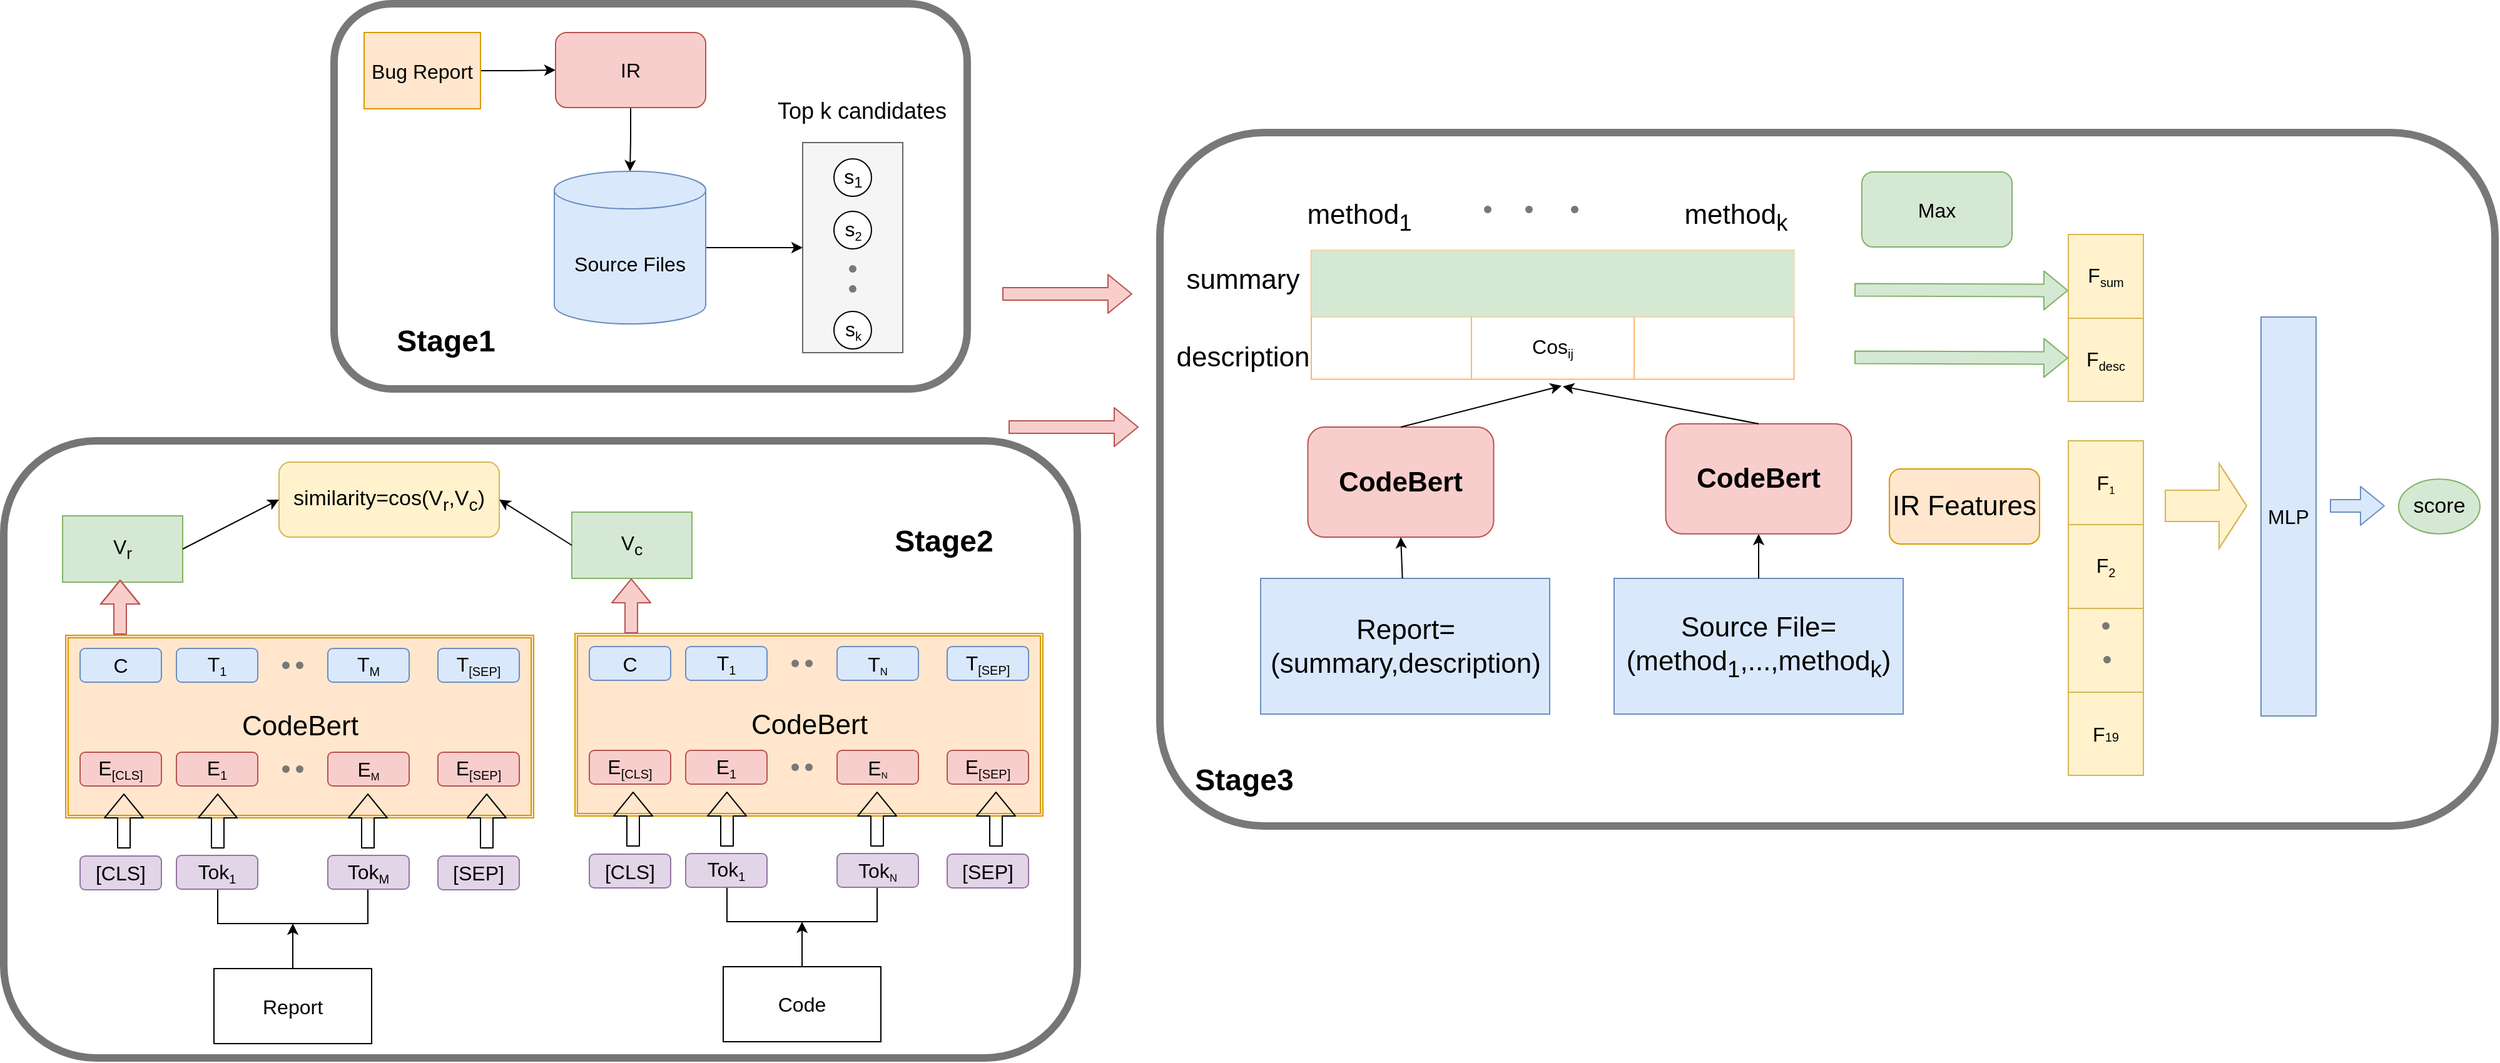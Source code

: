 <mxfile version="14.7.4" type="github">
  <diagram name="Page-1" id="90a13364-a465-7bf4-72fc-28e22215d7a0">
    <mxGraphModel dx="1673" dy="896" grid="1" gridSize="11" guides="1" tooltips="1" connect="1" arrows="1" fold="1" page="1" pageScale="1.5" pageWidth="1169" pageHeight="826" background="none" math="0" shadow="0">
      <root>
        <mxCell id="0" style=";html=1;" />
        <mxCell id="1" style=";html=1;" parent="0" />
        <mxCell id="-iZUTilEa2WBl7ZFIHIT-264" value="" style="rounded=1;whiteSpace=wrap;html=1;comic=0;pointerEvents=1;strokeWidth=6;strokeColor=#787878;" parent="1" vertex="1">
          <mxGeometry x="1221" y="503" width="1067" height="554.5" as="geometry" />
        </mxCell>
        <mxCell id="-iZUTilEa2WBl7ZFIHIT-81" value="" style="rounded=1;whiteSpace=wrap;html=1;strokeWidth=6;strokeColor=#787878;" parent="1" vertex="1">
          <mxGeometry x="561" y="400" width="506" height="308" as="geometry" />
        </mxCell>
        <mxCell id="-iZUTilEa2WBl7ZFIHIT-80" value="" style="rounded=1;whiteSpace=wrap;html=1;strokeWidth=6;strokeColor=#757575;" parent="1" vertex="1">
          <mxGeometry x="297" y="749.5" width="858" height="493.5" as="geometry" />
        </mxCell>
        <mxCell id="-iZUTilEa2WBl7ZFIHIT-8" value="" style="rounded=0;whiteSpace=wrap;html=1;fillColor=#f5f5f5;strokeColor=#666666;fontColor=#333333;" parent="1" vertex="1">
          <mxGeometry x="935.5" y="511" width="80" height="168" as="geometry" />
        </mxCell>
        <mxCell id="-iZUTilEa2WBl7ZFIHIT-5" value="" style="edgeStyle=orthogonalEdgeStyle;rounded=0;orthogonalLoop=1;jettySize=auto;html=1;" parent="1" source="-iZUTilEa2WBl7ZFIHIT-1" target="-iZUTilEa2WBl7ZFIHIT-4" edge="1">
          <mxGeometry relative="1" as="geometry" />
        </mxCell>
        <mxCell id="-iZUTilEa2WBl7ZFIHIT-1" value="&lt;font style=&quot;font-size: 16px&quot;&gt;Bug Report&lt;/font&gt;" style="rounded=0;whiteSpace=wrap;html=1;fillColor=#ffe6cc;strokeColor=#d79b00;" parent="1" vertex="1">
          <mxGeometry x="585" y="423" width="93" height="61" as="geometry" />
        </mxCell>
        <mxCell id="-iZUTilEa2WBl7ZFIHIT-22" style="edgeStyle=orthogonalEdgeStyle;rounded=0;orthogonalLoop=1;jettySize=auto;html=1;entryX=0;entryY=0.5;entryDx=0;entryDy=0;" parent="1" source="-iZUTilEa2WBl7ZFIHIT-3" target="-iZUTilEa2WBl7ZFIHIT-8" edge="1">
          <mxGeometry relative="1" as="geometry" />
        </mxCell>
        <mxCell id="-iZUTilEa2WBl7ZFIHIT-3" value="&lt;font style=&quot;font-size: 16px&quot;&gt;Source Files&lt;/font&gt;" style="shape=cylinder3;whiteSpace=wrap;html=1;boundedLbl=1;backgroundOutline=1;size=15;fillColor=#dae8fc;strokeColor=#6c8ebf;" parent="1" vertex="1">
          <mxGeometry x="737" y="534" width="121" height="122" as="geometry" />
        </mxCell>
        <mxCell id="-iZUTilEa2WBl7ZFIHIT-6" value="" style="edgeStyle=orthogonalEdgeStyle;rounded=0;orthogonalLoop=1;jettySize=auto;html=1;exitX=0.5;exitY=1;exitDx=0;exitDy=0;" parent="1" source="-iZUTilEa2WBl7ZFIHIT-4" target="-iZUTilEa2WBl7ZFIHIT-3" edge="1">
          <mxGeometry relative="1" as="geometry">
            <mxPoint x="798" y="510" as="sourcePoint" />
          </mxGeometry>
        </mxCell>
        <mxCell id="-iZUTilEa2WBl7ZFIHIT-4" value="&lt;font style=&quot;font-size: 16px&quot;&gt;IR&lt;/font&gt;" style="rounded=1;whiteSpace=wrap;html=1;fillColor=#f8cecc;strokeColor=#b85450;" parent="1" vertex="1">
          <mxGeometry x="738" y="423" width="120" height="60" as="geometry" />
        </mxCell>
        <mxCell id="-iZUTilEa2WBl7ZFIHIT-9" value="&lt;font style=&quot;font-size: 16px&quot;&gt;s&lt;/font&gt;&lt;sub&gt;&lt;font style=&quot;font-size: 12px&quot;&gt;1&lt;/font&gt;&lt;/sub&gt;" style="ellipse;whiteSpace=wrap;html=1;aspect=fixed;" parent="1" vertex="1">
          <mxGeometry x="960.5" y="524" width="30" height="30" as="geometry" />
        </mxCell>
        <mxCell id="-iZUTilEa2WBl7ZFIHIT-25" value="Stage1" style="text;strokeColor=none;fillColor=none;html=1;fontSize=24;fontStyle=1;verticalAlign=middle;align=center;" parent="1" vertex="1">
          <mxGeometry x="600" y="650" width="100" height="40" as="geometry" />
        </mxCell>
        <UserObject label="&lt;font style=&quot;font-size: 18px&quot;&gt;Top k candidates cases&lt;/font&gt;" placeholders="1" name="Variable" id="-iZUTilEa2WBl7ZFIHIT-27">
          <mxCell style="text;html=1;strokeColor=none;fillColor=none;align=center;verticalAlign=middle;whiteSpace=wrap;overflow=hidden;" parent="1" vertex="1">
            <mxGeometry x="913" y="473" width="140" height="30" as="geometry" />
          </mxCell>
        </UserObject>
        <mxCell id="-iZUTilEa2WBl7ZFIHIT-32" value="" style="edgeStyle=orthogonalEdgeStyle;rounded=0;orthogonalLoop=1;jettySize=auto;html=1;" parent="1" source="-iZUTilEa2WBl7ZFIHIT-28" target="-iZUTilEa2WBl7ZFIHIT-30" edge="1">
          <mxGeometry relative="1" as="geometry" />
        </mxCell>
        <mxCell id="-iZUTilEa2WBl7ZFIHIT-28" value="&lt;font style=&quot;font-size: 16px&quot;&gt;Report&lt;/font&gt;" style="rounded=0;whiteSpace=wrap;html=1;" parent="1" vertex="1">
          <mxGeometry x="465" y="1171.5" width="126" height="60" as="geometry" />
        </mxCell>
        <mxCell id="-iZUTilEa2WBl7ZFIHIT-30" value="" style="shape=partialRectangle;whiteSpace=wrap;html=1;bottom=1;right=1;left=1;top=0;fillColor=none;routingCenterX=-0.5;" parent="1" vertex="1">
          <mxGeometry x="468" y="1108.5" width="120" height="27" as="geometry" />
        </mxCell>
        <mxCell id="-iZUTilEa2WBl7ZFIHIT-35" value="&lt;font style=&quot;font-size: 16px&quot;&gt;Tok&lt;/font&gt;&lt;sub&gt;1&lt;/sub&gt;" style="rounded=1;whiteSpace=wrap;html=1;fillColor=#e1d5e7;strokeColor=#9673a6;" parent="1" vertex="1">
          <mxGeometry x="435" y="1081" width="65" height="27" as="geometry" />
        </mxCell>
        <mxCell id="-iZUTilEa2WBl7ZFIHIT-37" value="&lt;font style=&quot;font-size: 16px&quot;&gt;Tok&lt;/font&gt;&lt;sub&gt;M&lt;/sub&gt;" style="rounded=1;whiteSpace=wrap;html=1;fillColor=#e1d5e7;strokeColor=#9673a6;" parent="1" vertex="1">
          <mxGeometry x="556" y="1081" width="65" height="27" as="geometry" />
        </mxCell>
        <mxCell id="-iZUTilEa2WBl7ZFIHIT-41" value="&lt;font style=&quot;font-size: 16px&quot;&gt;[SEP]&lt;/font&gt;" style="rounded=1;whiteSpace=wrap;html=1;fillColor=#e1d5e7;strokeColor=#9673a6;" parent="1" vertex="1">
          <mxGeometry x="644" y="1081.5" width="65" height="27" as="geometry" />
        </mxCell>
        <mxCell id="-iZUTilEa2WBl7ZFIHIT-42" value="&lt;font style=&quot;font-size: 16px&quot;&gt;[CLS]&lt;/font&gt;" style="rounded=1;whiteSpace=wrap;html=1;fillColor=#e1d5e7;strokeColor=#9673a6;" parent="1" vertex="1">
          <mxGeometry x="358" y="1081.5" width="65" height="27" as="geometry" />
        </mxCell>
        <mxCell id="-iZUTilEa2WBl7ZFIHIT-43" value="&lt;font style=&quot;font-size: 22px&quot;&gt;CodeBert&lt;/font&gt;" style="shape=ext;double=1;rounded=0;whiteSpace=wrap;html=1;fillColor=#ffe6cc;strokeColor=#d79b00;" parent="1" vertex="1">
          <mxGeometry x="346.5" y="905" width="374" height="146" as="geometry" />
        </mxCell>
        <mxCell id="-iZUTilEa2WBl7ZFIHIT-44" value="&lt;font style=&quot;font-size: 16px&quot;&gt;E&lt;/font&gt;&lt;sub&gt;[CLS]&lt;/sub&gt;" style="rounded=1;whiteSpace=wrap;html=1;fillColor=#f8cecc;strokeColor=#b85450;strokeWidth=1;perimeterSpacing=4;" parent="1" vertex="1">
          <mxGeometry x="358" y="998.5" width="65" height="27" as="geometry" />
        </mxCell>
        <mxCell id="-iZUTilEa2WBl7ZFIHIT-45" value="&lt;font style=&quot;font-size: 16px&quot;&gt;E&lt;/font&gt;&lt;sub&gt;1&lt;/sub&gt;" style="rounded=1;whiteSpace=wrap;html=1;fillColor=#f8cecc;strokeColor=#b85450;strokeWidth=1;perimeterSpacing=4;" parent="1" vertex="1">
          <mxGeometry x="435" y="998.5" width="65" height="27" as="geometry" />
        </mxCell>
        <mxCell id="-iZUTilEa2WBl7ZFIHIT-47" value="&lt;font style=&quot;font-size: 16px&quot;&gt;E&lt;/font&gt;&lt;sub&gt;[SEP]&lt;/sub&gt;" style="rounded=1;whiteSpace=wrap;html=1;fillColor=#f8cecc;strokeColor=#b85450;strokeWidth=1;perimeterSpacing=4;" parent="1" vertex="1">
          <mxGeometry x="644" y="998.5" width="65" height="27" as="geometry" />
        </mxCell>
        <mxCell id="-iZUTilEa2WBl7ZFIHIT-50" value="&lt;font style=&quot;font-size: 16px&quot;&gt;E&lt;/font&gt;&lt;span style=&quot;font-size: 10px&quot;&gt;&lt;sub&gt;M&lt;/sub&gt;&lt;/span&gt;" style="rounded=1;whiteSpace=wrap;html=1;fillColor=#f8cecc;strokeColor=#b85450;strokeWidth=1;perimeterSpacing=4;" parent="1" vertex="1">
          <mxGeometry x="556" y="998.5" width="65" height="27" as="geometry" />
        </mxCell>
        <mxCell id="-iZUTilEa2WBl7ZFIHIT-53" value="&lt;font style=&quot;font-size: 16px&quot;&gt;C&lt;/font&gt;" style="rounded=1;whiteSpace=wrap;html=1;fillColor=#dae8fc;strokeColor=#6c8ebf;" parent="1" vertex="1">
          <mxGeometry x="358" y="915.5" width="65" height="27" as="geometry" />
        </mxCell>
        <mxCell id="-iZUTilEa2WBl7ZFIHIT-54" value="&lt;font style=&quot;font-size: 16px&quot;&gt;T&lt;/font&gt;&lt;sub style=&quot;font-size: 10px&quot;&gt;1&lt;/sub&gt;" style="rounded=1;whiteSpace=wrap;html=1;fillColor=#dae8fc;strokeColor=#6c8ebf;" parent="1" vertex="1">
          <mxGeometry x="435" y="915.5" width="65" height="27" as="geometry" />
        </mxCell>
        <mxCell id="-iZUTilEa2WBl7ZFIHIT-55" value="&lt;font style=&quot;font-size: 16px&quot;&gt;T&lt;/font&gt;&lt;sub&gt;&lt;font style=&quot;font-size: 10px&quot;&gt;[SEP]&lt;/font&gt;&lt;/sub&gt;" style="rounded=1;whiteSpace=wrap;html=1;fillColor=#dae8fc;strokeColor=#6c8ebf;" parent="1" vertex="1">
          <mxGeometry x="644" y="915.5" width="65" height="27" as="geometry" />
        </mxCell>
        <mxCell id="-iZUTilEa2WBl7ZFIHIT-56" value="&lt;font style=&quot;font-size: 16px&quot;&gt;T&lt;/font&gt;&lt;sub style=&quot;font-size: 10px&quot;&gt;M&lt;/sub&gt;" style="rounded=1;whiteSpace=wrap;html=1;fillColor=#dae8fc;strokeColor=#6c8ebf;" parent="1" vertex="1">
          <mxGeometry x="556" y="915.5" width="65" height="27" as="geometry" />
        </mxCell>
        <mxCell id="-iZUTilEa2WBl7ZFIHIT-59" value="&lt;font style=&quot;font-size: 16px&quot;&gt;V&lt;sub&gt;r&lt;/sub&gt;&lt;/font&gt;" style="rounded=0;whiteSpace=wrap;html=1;fillColor=#d5e8d4;strokeColor=#82b366;" parent="1" vertex="1">
          <mxGeometry x="344" y="809.5" width="96" height="53" as="geometry" />
        </mxCell>
        <mxCell id="-iZUTilEa2WBl7ZFIHIT-60" value="" style="shape=flexArrow;endArrow=classic;html=1;fillColor=#f8cecc;strokeColor=#b85450;" parent="1" edge="1">
          <mxGeometry width="50" height="50" relative="1" as="geometry">
            <mxPoint x="390" y="904.5" as="sourcePoint" />
            <mxPoint x="390" y="860.5" as="targetPoint" />
            <Array as="points">
              <mxPoint x="390" y="880" />
            </Array>
          </mxGeometry>
        </mxCell>
        <mxCell id="-iZUTilEa2WBl7ZFIHIT-61" value="" style="shape=flexArrow;endArrow=classic;html=1;" parent="1" edge="1">
          <mxGeometry width="50" height="50" relative="1" as="geometry">
            <mxPoint x="393" y="1075.5" as="sourcePoint" />
            <mxPoint x="393" y="1031.5" as="targetPoint" />
          </mxGeometry>
        </mxCell>
        <mxCell id="-iZUTilEa2WBl7ZFIHIT-62" value="" style="shape=flexArrow;endArrow=classic;html=1;" parent="1" edge="1">
          <mxGeometry width="50" height="50" relative="1" as="geometry">
            <mxPoint x="468" y="1075.5" as="sourcePoint" />
            <mxPoint x="468" y="1031.5" as="targetPoint" />
          </mxGeometry>
        </mxCell>
        <mxCell id="-iZUTilEa2WBl7ZFIHIT-63" value="" style="shape=flexArrow;endArrow=classic;html=1;" parent="1" edge="1">
          <mxGeometry width="50" height="50" relative="1" as="geometry">
            <mxPoint x="588" y="1075.5" as="sourcePoint" />
            <mxPoint x="588" y="1031.5" as="targetPoint" />
          </mxGeometry>
        </mxCell>
        <mxCell id="-iZUTilEa2WBl7ZFIHIT-65" value="" style="shape=flexArrow;endArrow=classic;html=1;" parent="1" edge="1">
          <mxGeometry width="50" height="50" relative="1" as="geometry">
            <mxPoint x="683" y="1075.5" as="sourcePoint" />
            <mxPoint x="683" y="1031.5" as="targetPoint" />
          </mxGeometry>
        </mxCell>
        <mxCell id="-iZUTilEa2WBl7ZFIHIT-69" value="Stage2" style="text;strokeColor=none;fillColor=none;html=1;fontSize=24;fontStyle=1;verticalAlign=middle;align=center;" parent="1" vertex="1">
          <mxGeometry x="998" y="809.5" width="100" height="40" as="geometry" />
        </mxCell>
        <mxCell id="-iZUTilEa2WBl7ZFIHIT-71" value="" style="shape=waypoint;sketch=0;size=6;pointerEvents=1;points=[];fillColor=none;resizable=0;rotatable=0;perimeter=centerPerimeter;snapToPoint=1;strokeWidth=1;strokeColor=#787878;" parent="1" vertex="1">
          <mxGeometry x="955.5" y="592" width="40" height="40" as="geometry" />
        </mxCell>
        <mxCell id="-iZUTilEa2WBl7ZFIHIT-82" value="&lt;span style=&quot;font-size: 16px&quot;&gt;s&lt;/span&gt;&lt;font style=&quot;font-size: 12px&quot;&gt;&lt;sub&gt;2&lt;/sub&gt;&lt;/font&gt;" style="ellipse;whiteSpace=wrap;html=1;aspect=fixed;" parent="1" vertex="1">
          <mxGeometry x="960.5" y="566" width="30" height="30" as="geometry" />
        </mxCell>
        <mxCell id="-iZUTilEa2WBl7ZFIHIT-83" value="&lt;font style=&quot;font-size: 16px&quot;&gt;s&lt;/font&gt;&lt;font style=&quot;font-size: 12px&quot;&gt;&lt;sub&gt;k&lt;/sub&gt;&lt;/font&gt;" style="ellipse;whiteSpace=wrap;html=1;aspect=fixed;" parent="1" vertex="1">
          <mxGeometry x="960.5" y="646" width="30" height="30" as="geometry" />
        </mxCell>
        <mxCell id="-iZUTilEa2WBl7ZFIHIT-84" value="" style="shape=waypoint;sketch=0;size=6;pointerEvents=1;points=[];fillColor=none;resizable=0;rotatable=0;perimeter=centerPerimeter;snapToPoint=1;strokeWidth=1;strokeColor=#787878;" parent="1" vertex="1">
          <mxGeometry x="955.5" y="608" width="40" height="40" as="geometry" />
        </mxCell>
        <mxCell id="-iZUTilEa2WBl7ZFIHIT-89" value="" style="shape=waypoint;sketch=0;size=6;pointerEvents=1;points=[];fillColor=none;resizable=0;rotatable=0;perimeter=centerPerimeter;snapToPoint=1;strokeWidth=1;strokeColor=#787878;" parent="1" vertex="1">
          <mxGeometry x="502.5" y="992" width="40" height="40" as="geometry" />
        </mxCell>
        <mxCell id="-iZUTilEa2WBl7ZFIHIT-90" value="" style="shape=waypoint;sketch=0;size=6;pointerEvents=1;points=[];fillColor=none;resizable=0;rotatable=0;perimeter=centerPerimeter;snapToPoint=1;strokeWidth=1;strokeColor=#787878;" parent="1" vertex="1">
          <mxGeometry x="513.5" y="992" width="40" height="40" as="geometry" />
        </mxCell>
        <mxCell id="-iZUTilEa2WBl7ZFIHIT-91" value="" style="shape=waypoint;sketch=0;size=6;pointerEvents=1;points=[];fillColor=none;resizable=0;rotatable=0;perimeter=centerPerimeter;snapToPoint=1;strokeWidth=1;strokeColor=#787878;" parent="1" vertex="1">
          <mxGeometry x="502.5" y="909" width="40" height="40" as="geometry" />
        </mxCell>
        <mxCell id="-iZUTilEa2WBl7ZFIHIT-92" value="" style="shape=waypoint;sketch=0;size=6;pointerEvents=1;points=[];fillColor=none;resizable=0;rotatable=0;perimeter=centerPerimeter;snapToPoint=1;strokeWidth=1;strokeColor=#787878;" parent="1" vertex="1">
          <mxGeometry x="513.5" y="909" width="40" height="40" as="geometry" />
        </mxCell>
        <UserObject label="&lt;font style=&quot;font-size: 22px&quot;&gt;Report=(summary,description)&lt;/font&gt;" placeholders="1" name="Variable" id="-iZUTilEa2WBl7ZFIHIT-94">
          <mxCell style="text;html=1;strokeColor=#6c8ebf;fillColor=#dae8fc;align=center;verticalAlign=middle;whiteSpace=wrap;overflow=hidden;" parent="1" vertex="1">
            <mxGeometry x="1301.5" y="859.5" width="231" height="108.5" as="geometry" />
          </mxCell>
        </UserObject>
        <UserObject label="&lt;font style=&quot;font-size: 22px&quot;&gt;Source File=(method&lt;sub&gt;1&lt;/sub&gt;,...,method&lt;sub&gt;k&lt;/sub&gt;)&lt;/font&gt;" placeholders="1" name="Variable" id="-iZUTilEa2WBl7ZFIHIT-95">
          <mxCell style="text;html=1;strokeColor=#6c8ebf;fillColor=#dae8fc;align=center;verticalAlign=middle;whiteSpace=wrap;overflow=hidden;" parent="1" vertex="1">
            <mxGeometry x="1584" y="859.5" width="231" height="108.5" as="geometry" />
          </mxCell>
        </UserObject>
        <UserObject label="&lt;font style=&quot;font-size: 22px&quot;&gt;summary&lt;/font&gt;" placeholders="1" name="Variable" id="-iZUTilEa2WBl7ZFIHIT-126">
          <mxCell style="text;html=1;strokeColor=none;fillColor=none;align=center;verticalAlign=middle;whiteSpace=wrap;overflow=hidden;" parent="1" vertex="1">
            <mxGeometry x="1240.25" y="604.5" width="94.5" height="30" as="geometry" />
          </mxCell>
        </UserObject>
        <UserObject label="&lt;font style=&quot;font-size: 22px&quot;&gt;description&lt;/font&gt;" placeholders="1" name="Variable" id="-iZUTilEa2WBl7ZFIHIT-127">
          <mxCell style="text;html=1;strokeColor=none;fillColor=none;align=center;verticalAlign=middle;whiteSpace=wrap;overflow=hidden;" parent="1" vertex="1">
            <mxGeometry x="1227" y="666.25" width="121" height="34" as="geometry" />
          </mxCell>
        </UserObject>
        <UserObject label="&lt;font style=&quot;font-size: 22px&quot;&gt;method&lt;sub&gt;1&lt;/sub&gt;&lt;/font&gt;" placeholders="1" name="Variable" id="-iZUTilEa2WBl7ZFIHIT-128">
          <mxCell style="text;html=1;strokeColor=none;fillColor=none;align=center;verticalAlign=middle;whiteSpace=wrap;overflow=hidden;" parent="1" vertex="1">
            <mxGeometry x="1331" y="552.75" width="99" height="30.25" as="geometry" />
          </mxCell>
        </UserObject>
        <UserObject label="&lt;font style=&quot;font-size: 22px&quot;&gt;&lt;font style=&quot;font-size: 22px&quot;&gt;method&lt;/font&gt;&lt;font style=&quot;font-size: 22px&quot;&gt;&lt;sub&gt;k&lt;/sub&gt;&lt;/font&gt;&lt;/font&gt;" placeholders="1" name="Variable" id="-iZUTilEa2WBl7ZFIHIT-129">
          <mxCell style="text;html=1;strokeColor=none;fillColor=none;align=center;verticalAlign=middle;whiteSpace=wrap;overflow=hidden;" parent="1" vertex="1">
            <mxGeometry x="1634.5" y="552.75" width="92.5" height="30.25" as="geometry" />
          </mxCell>
        </UserObject>
        <mxCell id="-iZUTilEa2WBl7ZFIHIT-130" value="" style="shape=waypoint;sketch=0;size=6;pointerEvents=1;points=[];fillColor=none;resizable=0;rotatable=0;perimeter=centerPerimeter;snapToPoint=1;strokeWidth=1;strokeColor=#787878;" parent="1" vertex="1">
          <mxGeometry x="1496" y="544.5" width="40" height="40" as="geometry" />
        </mxCell>
        <mxCell id="-iZUTilEa2WBl7ZFIHIT-131" value="" style="shape=waypoint;sketch=0;size=6;pointerEvents=1;points=[];fillColor=none;resizable=0;rotatable=0;perimeter=centerPerimeter;snapToPoint=1;strokeWidth=1;strokeColor=#787878;" parent="1" vertex="1">
          <mxGeometry x="1532.5" y="544.5" width="40" height="40" as="geometry" />
        </mxCell>
        <mxCell id="-iZUTilEa2WBl7ZFIHIT-132" value="" style="shape=waypoint;sketch=0;size=6;pointerEvents=1;points=[];fillColor=none;resizable=0;rotatable=0;perimeter=centerPerimeter;snapToPoint=1;strokeWidth=1;strokeColor=#787878;" parent="1" vertex="1">
          <mxGeometry x="1463" y="544.5" width="40" height="40" as="geometry" />
        </mxCell>
        <mxCell id="-iZUTilEa2WBl7ZFIHIT-133" value="&lt;font size=&quot;1&quot;&gt;&lt;b style=&quot;font-size: 22px&quot;&gt;CodeBert&lt;/b&gt;&lt;/font&gt;" style="rounded=1;whiteSpace=wrap;html=1;strokeColor=#b85450;strokeWidth=1;fillColor=#f8cecc;" parent="1" vertex="1">
          <mxGeometry x="1339.25" y="738.5" width="148.5" height="88" as="geometry" />
        </mxCell>
        <mxCell id="-iZUTilEa2WBl7ZFIHIT-135" value="" style="endArrow=classic;html=1;entryX=0.5;entryY=1;entryDx=0;entryDy=0;exitX=0.5;exitY=0;exitDx=0;exitDy=0;" parent="1" source="-iZUTilEa2WBl7ZFIHIT-95" target="r0zvoIGPUsBEDC_ozORA-31" edge="1">
          <mxGeometry width="50" height="50" relative="1" as="geometry">
            <mxPoint x="1595" y="859.5" as="sourcePoint" />
            <mxPoint x="1551" y="815.5" as="targetPoint" />
          </mxGeometry>
        </mxCell>
        <mxCell id="-iZUTilEa2WBl7ZFIHIT-136" value="&lt;font style=&quot;font-size: 16px&quot;&gt;Max&lt;/font&gt;" style="rounded=1;whiteSpace=wrap;html=1;strokeColor=#82b366;strokeWidth=1;fillColor=#d5e8d4;" parent="1" vertex="1">
          <mxGeometry x="1782" y="534.5" width="120" height="60" as="geometry" />
        </mxCell>
        <mxCell id="-iZUTilEa2WBl7ZFIHIT-137" value="" style="shape=flexArrow;endArrow=classic;html=1;fillColor=#d5e8d4;strokeColor=#82b366;" parent="1" edge="1">
          <mxGeometry width="50" height="50" relative="1" as="geometry">
            <mxPoint x="1776" y="628.75" as="sourcePoint" />
            <mxPoint x="1947" y="629.25" as="targetPoint" />
          </mxGeometry>
        </mxCell>
        <mxCell id="-iZUTilEa2WBl7ZFIHIT-138" value="" style="endArrow=classic;html=1;exitX=0.5;exitY=0;exitDx=0;exitDy=0;" parent="1" source="-iZUTilEa2WBl7ZFIHIT-133" edge="1">
          <mxGeometry width="50" height="50" relative="1" as="geometry">
            <mxPoint x="1408" y="755.5" as="sourcePoint" />
            <mxPoint x="1542" y="705.5" as="targetPoint" />
          </mxGeometry>
        </mxCell>
        <mxCell id="-iZUTilEa2WBl7ZFIHIT-167" value="" style="shape=table;html=1;whiteSpace=wrap;startSize=0;container=1;collapsible=0;childLayout=tableLayout;strokeColor=#d6b656;strokeWidth=1;resizeWidth=0;resizeHeight=1;treeFolding=0;treeMoving=0;resizable=0;rotatable=0;fillColor=#fff2cc;" parent="1" vertex="1">
          <mxGeometry x="1947" y="584.5" width="60" height="133.5" as="geometry" />
        </mxCell>
        <mxCell id="-iZUTilEa2WBl7ZFIHIT-204" style="shape=partialRectangle;html=1;whiteSpace=wrap;collapsible=0;dropTarget=0;pointerEvents=0;fillColor=none;top=0;left=0;bottom=0;right=0;points=[[0,0.5],[1,0.5]];portConstraint=eastwest;" parent="-iZUTilEa2WBl7ZFIHIT-167" vertex="1">
          <mxGeometry width="60" height="67" as="geometry" />
        </mxCell>
        <mxCell id="-iZUTilEa2WBl7ZFIHIT-205" value="&lt;font style=&quot;font-size: 16px&quot;&gt;F&lt;/font&gt;&lt;sub&gt;sum&lt;/sub&gt;" style="shape=partialRectangle;html=1;whiteSpace=wrap;connectable=0;fillColor=none;top=0;left=0;bottom=0;right=0;overflow=hidden;flipV=0;" parent="-iZUTilEa2WBl7ZFIHIT-204" vertex="1">
          <mxGeometry width="60" height="67" as="geometry" />
        </mxCell>
        <mxCell id="-iZUTilEa2WBl7ZFIHIT-231" style="shape=partialRectangle;html=1;whiteSpace=wrap;collapsible=0;dropTarget=0;pointerEvents=0;fillColor=none;top=0;left=0;bottom=0;right=0;points=[[0,0.5],[1,0.5]];portConstraint=eastwest;" parent="-iZUTilEa2WBl7ZFIHIT-167" vertex="1">
          <mxGeometry y="67" width="60" height="67" as="geometry" />
        </mxCell>
        <mxCell id="-iZUTilEa2WBl7ZFIHIT-232" value="&lt;font style=&quot;font-size: 16px&quot;&gt;F&lt;/font&gt;&lt;font style=&quot;font-size: 12px&quot;&gt;&lt;sub&gt;desc&lt;/sub&gt;&lt;/font&gt;" style="shape=partialRectangle;html=1;whiteSpace=wrap;connectable=0;fillColor=none;top=0;left=0;bottom=0;right=0;overflow=hidden;flipV=0;" parent="-iZUTilEa2WBl7ZFIHIT-231" vertex="1">
          <mxGeometry width="60" height="67" as="geometry" />
        </mxCell>
        <mxCell id="-iZUTilEa2WBl7ZFIHIT-234" value="" style="shape=table;html=1;whiteSpace=wrap;startSize=0;container=1;collapsible=0;childLayout=tableLayout;strokeColor=#d6b656;strokeWidth=1;resizeWidth=0;resizeHeight=1;treeFolding=0;treeMoving=0;resizable=0;rotatable=0;fillColor=#fff2cc;" parent="1" vertex="1">
          <mxGeometry x="1947" y="749.5" width="60" height="267.5" as="geometry" />
        </mxCell>
        <mxCell id="-iZUTilEa2WBl7ZFIHIT-249" style="shape=partialRectangle;html=1;whiteSpace=wrap;collapsible=0;dropTarget=0;pointerEvents=0;fillColor=none;top=0;left=0;bottom=0;right=0;points=[[0,0.5],[1,0.5]];portConstraint=eastwest;" parent="-iZUTilEa2WBl7ZFIHIT-234" vertex="1">
          <mxGeometry width="60" height="67" as="geometry" />
        </mxCell>
        <mxCell id="-iZUTilEa2WBl7ZFIHIT-250" value="&lt;font style=&quot;font-size: 16px&quot;&gt;F&lt;/font&gt;&lt;font style=&quot;font-size: 10px&quot;&gt;&lt;sub&gt;1&lt;/sub&gt;&lt;/font&gt;" style="shape=partialRectangle;html=1;whiteSpace=wrap;connectable=0;fillColor=none;top=0;left=0;bottom=0;right=0;overflow=hidden;flipV=0;" parent="-iZUTilEa2WBl7ZFIHIT-249" vertex="1">
          <mxGeometry width="60" height="67" as="geometry" />
        </mxCell>
        <mxCell id="-iZUTilEa2WBl7ZFIHIT-247" style="shape=partialRectangle;html=1;whiteSpace=wrap;collapsible=0;dropTarget=0;pointerEvents=0;fillColor=none;top=0;left=0;bottom=0;right=0;points=[[0,0.5],[1,0.5]];portConstraint=eastwest;" parent="-iZUTilEa2WBl7ZFIHIT-234" vertex="1">
          <mxGeometry y="67" width="60" height="67" as="geometry" />
        </mxCell>
        <mxCell id="-iZUTilEa2WBl7ZFIHIT-248" value="&lt;font style=&quot;font-size: 16px&quot;&gt;F&lt;/font&gt;&lt;font&gt;&lt;sub&gt;2&lt;/sub&gt;&lt;/font&gt;" style="shape=partialRectangle;html=1;whiteSpace=wrap;connectable=0;fillColor=none;top=0;left=0;bottom=0;right=0;overflow=hidden;flipV=0;" parent="-iZUTilEa2WBl7ZFIHIT-247" vertex="1">
          <mxGeometry width="60" height="67" as="geometry" />
        </mxCell>
        <mxCell id="-iZUTilEa2WBl7ZFIHIT-235" style="shape=partialRectangle;html=1;whiteSpace=wrap;collapsible=0;dropTarget=0;pointerEvents=0;fillColor=none;top=0;left=0;bottom=0;right=0;points=[[0,0.5],[1,0.5]];portConstraint=eastwest;" parent="-iZUTilEa2WBl7ZFIHIT-234" vertex="1">
          <mxGeometry y="134" width="60" height="67" as="geometry" />
        </mxCell>
        <mxCell id="-iZUTilEa2WBl7ZFIHIT-236" value="" style="shape=partialRectangle;html=1;whiteSpace=wrap;connectable=0;fillColor=none;top=0;left=0;bottom=0;right=0;overflow=hidden;flipV=0;" parent="-iZUTilEa2WBl7ZFIHIT-235" vertex="1">
          <mxGeometry width="60" height="67" as="geometry" />
        </mxCell>
        <mxCell id="-iZUTilEa2WBl7ZFIHIT-237" style="shape=partialRectangle;html=1;whiteSpace=wrap;collapsible=0;dropTarget=0;pointerEvents=0;fillColor=none;top=0;left=0;bottom=0;right=0;points=[[0,0.5],[1,0.5]];portConstraint=eastwest;" parent="-iZUTilEa2WBl7ZFIHIT-234" vertex="1">
          <mxGeometry y="201" width="60" height="67" as="geometry" />
        </mxCell>
        <mxCell id="-iZUTilEa2WBl7ZFIHIT-238" value="&lt;font style=&quot;font-size: 16px&quot;&gt;F&lt;/font&gt;&lt;font style=&quot;font-size: 10px&quot;&gt;19&lt;/font&gt;" style="shape=partialRectangle;html=1;whiteSpace=wrap;connectable=0;fillColor=none;top=0;left=0;bottom=0;right=0;overflow=hidden;flipV=0;" parent="-iZUTilEa2WBl7ZFIHIT-237" vertex="1">
          <mxGeometry width="60" height="67" as="geometry" />
        </mxCell>
        <mxCell id="-iZUTilEa2WBl7ZFIHIT-251" value="" style="shape=waypoint;sketch=0;size=6;pointerEvents=1;points=[];fillColor=none;resizable=0;rotatable=0;perimeter=centerPerimeter;snapToPoint=1;strokeWidth=1;strokeColor=#787878;" parent="1" vertex="1">
          <mxGeometry x="1957" y="877.5" width="40" height="40" as="geometry" />
        </mxCell>
        <mxCell id="-iZUTilEa2WBl7ZFIHIT-252" value="" style="shape=waypoint;sketch=0;size=6;pointerEvents=1;points=[];fillColor=none;resizable=0;rotatable=0;perimeter=centerPerimeter;snapToPoint=1;strokeWidth=1;strokeColor=#787878;" parent="1" vertex="1">
          <mxGeometry x="1958" y="904.5" width="40" height="40" as="geometry" />
        </mxCell>
        <mxCell id="-iZUTilEa2WBl7ZFIHIT-253" value="&lt;font style=&quot;font-size: 22px&quot;&gt;IR Features&lt;/font&gt;" style="rounded=1;whiteSpace=wrap;html=1;strokeColor=#d79b00;strokeWidth=1;fillColor=#ffe6cc;" parent="1" vertex="1">
          <mxGeometry x="1804" y="771.99" width="120" height="60" as="geometry" />
        </mxCell>
        <mxCell id="-iZUTilEa2WBl7ZFIHIT-254" value="" style="shape=flexArrow;endArrow=classic;html=1;endWidth=42;endSize=7;width=25;fillColor=#fff2cc;strokeColor=#d6b656;" parent="1" edge="1">
          <mxGeometry width="50" height="50" relative="1" as="geometry">
            <mxPoint x="2024" y="801.5" as="sourcePoint" />
            <mxPoint x="2090" y="801.5" as="targetPoint" />
            <Array as="points">
              <mxPoint x="2101" y="801.5" />
            </Array>
          </mxGeometry>
        </mxCell>
        <mxCell id="-iZUTilEa2WBl7ZFIHIT-255" value="" style="shape=flexArrow;endArrow=classic;html=1;fillColor=#d5e8d4;strokeColor=#82b366;" parent="1" edge="1">
          <mxGeometry width="50" height="50" relative="1" as="geometry">
            <mxPoint x="1776" y="682.75" as="sourcePoint" />
            <mxPoint x="1947" y="683.25" as="targetPoint" />
          </mxGeometry>
        </mxCell>
        <mxCell id="-iZUTilEa2WBl7ZFIHIT-256" value="&lt;p&gt;&lt;font style=&quot;font-size: 16px&quot;&gt;MLP&lt;/font&gt;&lt;/p&gt;" style="rounded=0;whiteSpace=wrap;html=1;comic=0;pointerEvents=1;strokeColor=#6c8ebf;strokeWidth=1;fillColor=#dae8fc;" parent="1" vertex="1">
          <mxGeometry x="2101" y="650.5" width="44" height="319" as="geometry" />
        </mxCell>
        <mxCell id="-iZUTilEa2WBl7ZFIHIT-258" value="" style="shape=flexArrow;endArrow=classic;html=1;fillColor=#dae8fc;strokeColor=#6c8ebf;" parent="1" edge="1">
          <mxGeometry width="50" height="50" relative="1" as="geometry">
            <mxPoint x="2156" y="801.51" as="sourcePoint" />
            <mxPoint x="2200" y="801.5" as="targetPoint" />
          </mxGeometry>
        </mxCell>
        <mxCell id="-iZUTilEa2WBl7ZFIHIT-259" value="&lt;font style=&quot;font-size: 17px&quot;&gt;score&lt;/font&gt;" style="ellipse;whiteSpace=wrap;html=1;comic=0;pointerEvents=1;strokeColor=#82b366;strokeWidth=1;fillColor=#d5e8d4;" parent="1" vertex="1">
          <mxGeometry x="2211" y="780.12" width="65" height="43.75" as="geometry" />
        </mxCell>
        <mxCell id="-iZUTilEa2WBl7ZFIHIT-134" value="" style="endArrow=classic;html=1;entryX=0.5;entryY=1;entryDx=0;entryDy=0;" parent="1" source="-iZUTilEa2WBl7ZFIHIT-94" target="-iZUTilEa2WBl7ZFIHIT-133" edge="1">
          <mxGeometry width="50" height="50" relative="1" as="geometry">
            <mxPoint x="1441" y="859.5" as="sourcePoint" />
            <mxPoint x="1529" y="815.5" as="targetPoint" />
          </mxGeometry>
        </mxCell>
        <mxCell id="-iZUTilEa2WBl7ZFIHIT-265" value="Stage3" style="text;strokeColor=none;fillColor=none;html=1;fontSize=24;fontStyle=1;verticalAlign=middle;align=center;" parent="1" vertex="1">
          <mxGeometry x="1237.5" y="1000.5" width="100" height="40" as="geometry" />
        </mxCell>
        <mxCell id="-iZUTilEa2WBl7ZFIHIT-266" value="" style="shape=flexArrow;endArrow=classic;html=1;fillColor=#f8cecc;strokeColor=#b85450;" parent="1" edge="1">
          <mxGeometry width="50" height="50" relative="1" as="geometry">
            <mxPoint x="1095" y="632" as="sourcePoint" />
            <mxPoint x="1199" y="632" as="targetPoint" />
          </mxGeometry>
        </mxCell>
        <mxCell id="-iZUTilEa2WBl7ZFIHIT-269" value="" style="shape=table;html=1;whiteSpace=wrap;startSize=0;container=1;collapsible=0;childLayout=tableLayout;rounded=0;shadow=0;comic=0;pointerEvents=1;strokeWidth=1;backgroundOutline=0;strokeColor=#FFB570;" parent="1" vertex="1">
          <mxGeometry x="1342" y="597.25" width="385.75" height="103" as="geometry" />
        </mxCell>
        <mxCell id="-iZUTilEa2WBl7ZFIHIT-270" value="" style="shape=partialRectangle;html=1;whiteSpace=wrap;collapsible=0;dropTarget=0;pointerEvents=0;fillColor=none;top=0;left=0;bottom=0;right=0;points=[[0,0.5],[1,0.5]];portConstraint=eastwest;" parent="-iZUTilEa2WBl7ZFIHIT-269" vertex="1">
          <mxGeometry width="385.75" height="53" as="geometry" />
        </mxCell>
        <mxCell id="-iZUTilEa2WBl7ZFIHIT-271" value="" style="shape=partialRectangle;html=1;whiteSpace=wrap;connectable=0;fillColor=#d5e8d4;top=0;left=0;bottom=0;right=0;overflow=hidden;strokeColor=#82b366;" parent="-iZUTilEa2WBl7ZFIHIT-270" vertex="1">
          <mxGeometry width="128" height="53" as="geometry" />
        </mxCell>
        <mxCell id="-iZUTilEa2WBl7ZFIHIT-272" value="" style="shape=partialRectangle;html=1;whiteSpace=wrap;connectable=0;fillColor=#d5e8d4;top=0;left=0;bottom=0;right=0;overflow=hidden;strokeColor=#82b366;" parent="-iZUTilEa2WBl7ZFIHIT-270" vertex="1">
          <mxGeometry x="128" width="130" height="53" as="geometry" />
        </mxCell>
        <mxCell id="-iZUTilEa2WBl7ZFIHIT-273" value="" style="shape=partialRectangle;html=1;whiteSpace=wrap;connectable=0;fillColor=#d5e8d4;top=0;left=0;bottom=0;right=0;overflow=hidden;strokeColor=#82b366;" parent="-iZUTilEa2WBl7ZFIHIT-270" vertex="1">
          <mxGeometry x="258" width="128" height="53" as="geometry" />
        </mxCell>
        <mxCell id="-iZUTilEa2WBl7ZFIHIT-274" value="" style="shape=partialRectangle;html=1;whiteSpace=wrap;collapsible=0;dropTarget=0;pointerEvents=0;fillColor=none;top=0;left=0;bottom=0;right=0;points=[[0,0.5],[1,0.5]];portConstraint=eastwest;" parent="-iZUTilEa2WBl7ZFIHIT-269" vertex="1">
          <mxGeometry y="53" width="385.75" height="50" as="geometry" />
        </mxCell>
        <mxCell id="-iZUTilEa2WBl7ZFIHIT-275" value="" style="shape=partialRectangle;html=1;whiteSpace=wrap;connectable=0;fillColor=none;top=0;left=0;bottom=0;right=0;overflow=hidden;" parent="-iZUTilEa2WBl7ZFIHIT-274" vertex="1">
          <mxGeometry width="128" height="50" as="geometry" />
        </mxCell>
        <mxCell id="-iZUTilEa2WBl7ZFIHIT-276" value="&lt;font style=&quot;font-size: 16px&quot;&gt;Cos&lt;/font&gt;&lt;sub&gt;ij&lt;/sub&gt;" style="shape=partialRectangle;html=1;whiteSpace=wrap;connectable=0;fillColor=none;top=0;left=0;bottom=0;right=0;overflow=hidden;" parent="-iZUTilEa2WBl7ZFIHIT-274" vertex="1">
          <mxGeometry x="128" width="130" height="50" as="geometry" />
        </mxCell>
        <mxCell id="-iZUTilEa2WBl7ZFIHIT-277" value="" style="shape=partialRectangle;html=1;whiteSpace=wrap;connectable=0;fillColor=none;top=0;left=0;bottom=0;right=0;overflow=hidden;" parent="-iZUTilEa2WBl7ZFIHIT-274" vertex="1">
          <mxGeometry x="258" width="128" height="50" as="geometry" />
        </mxCell>
        <mxCell id="r0zvoIGPUsBEDC_ozORA-1" value="" style="edgeStyle=orthogonalEdgeStyle;rounded=0;orthogonalLoop=1;jettySize=auto;html=1;" parent="1" source="r0zvoIGPUsBEDC_ozORA-2" target="r0zvoIGPUsBEDC_ozORA-3" edge="1">
          <mxGeometry relative="1" as="geometry" />
        </mxCell>
        <mxCell id="r0zvoIGPUsBEDC_ozORA-2" value="&lt;font style=&quot;font-size: 16px&quot;&gt;Code&lt;/font&gt;" style="rounded=0;whiteSpace=wrap;html=1;" parent="1" vertex="1">
          <mxGeometry x="872" y="1170" width="126" height="60" as="geometry" />
        </mxCell>
        <mxCell id="r0zvoIGPUsBEDC_ozORA-3" value="" style="shape=partialRectangle;whiteSpace=wrap;html=1;bottom=1;right=1;left=1;top=0;fillColor=none;routingCenterX=-0.5;" parent="1" vertex="1">
          <mxGeometry x="875" y="1107" width="120" height="27" as="geometry" />
        </mxCell>
        <mxCell id="r0zvoIGPUsBEDC_ozORA-4" value="&lt;font style=&quot;font-size: 16px&quot;&gt;Tok&lt;/font&gt;&lt;sub&gt;1&lt;/sub&gt;" style="rounded=1;whiteSpace=wrap;html=1;fillColor=#e1d5e7;strokeColor=#9673a6;" parent="1" vertex="1">
          <mxGeometry x="842" y="1079.5" width="65" height="27" as="geometry" />
        </mxCell>
        <mxCell id="r0zvoIGPUsBEDC_ozORA-5" value="&lt;font style=&quot;font-size: 16px&quot;&gt;Tok&lt;/font&gt;&lt;font style=&quot;font-size: 10px&quot;&gt;&lt;sub&gt;N&lt;/sub&gt;&lt;/font&gt;" style="rounded=1;whiteSpace=wrap;html=1;fillColor=#e1d5e7;strokeColor=#9673a6;" parent="1" vertex="1">
          <mxGeometry x="963" y="1079.5" width="65" height="27" as="geometry" />
        </mxCell>
        <mxCell id="r0zvoIGPUsBEDC_ozORA-6" value="&lt;font style=&quot;font-size: 16px&quot;&gt;[SEP]&lt;/font&gt;" style="rounded=1;whiteSpace=wrap;html=1;fillColor=#e1d5e7;strokeColor=#9673a6;" parent="1" vertex="1">
          <mxGeometry x="1051" y="1080" width="65" height="27" as="geometry" />
        </mxCell>
        <mxCell id="r0zvoIGPUsBEDC_ozORA-7" value="&lt;font style=&quot;font-size: 16px&quot;&gt;[CLS]&lt;/font&gt;" style="rounded=1;whiteSpace=wrap;html=1;fillColor=#e1d5e7;strokeColor=#9673a6;" parent="1" vertex="1">
          <mxGeometry x="765" y="1080" width="65" height="27" as="geometry" />
        </mxCell>
        <mxCell id="r0zvoIGPUsBEDC_ozORA-8" value="&lt;font style=&quot;font-size: 22px&quot;&gt;CodeBert&lt;/font&gt;" style="shape=ext;double=1;rounded=0;whiteSpace=wrap;html=1;fillColor=#ffe6cc;strokeColor=#d79b00;" parent="1" vertex="1">
          <mxGeometry x="753.5" y="903.5" width="374" height="146" as="geometry" />
        </mxCell>
        <mxCell id="r0zvoIGPUsBEDC_ozORA-9" value="&lt;font style=&quot;font-size: 16px&quot;&gt;E&lt;/font&gt;&lt;sub&gt;[CLS]&lt;/sub&gt;" style="rounded=1;whiteSpace=wrap;html=1;fillColor=#f8cecc;strokeColor=#b85450;strokeWidth=1;perimeterSpacing=4;" parent="1" vertex="1">
          <mxGeometry x="765" y="997" width="65" height="27" as="geometry" />
        </mxCell>
        <mxCell id="r0zvoIGPUsBEDC_ozORA-10" value="&lt;font style=&quot;font-size: 16px&quot;&gt;E&lt;/font&gt;&lt;sub&gt;1&lt;/sub&gt;" style="rounded=1;whiteSpace=wrap;html=1;fillColor=#f8cecc;strokeColor=#b85450;strokeWidth=1;perimeterSpacing=4;" parent="1" vertex="1">
          <mxGeometry x="842" y="997" width="65" height="27" as="geometry" />
        </mxCell>
        <mxCell id="r0zvoIGPUsBEDC_ozORA-11" value="&lt;font style=&quot;font-size: 16px&quot;&gt;E&lt;/font&gt;&lt;sub&gt;[SEP]&lt;/sub&gt;" style="rounded=1;whiteSpace=wrap;html=1;fillColor=#f8cecc;strokeColor=#b85450;strokeWidth=1;perimeterSpacing=4;" parent="1" vertex="1">
          <mxGeometry x="1051" y="997" width="65" height="27" as="geometry" />
        </mxCell>
        <mxCell id="r0zvoIGPUsBEDC_ozORA-12" value="&lt;font style=&quot;font-size: 16px&quot;&gt;E&lt;/font&gt;&lt;font style=&quot;font-size: 8.333px&quot;&gt;&lt;sub&gt;N&lt;/sub&gt;&lt;/font&gt;" style="rounded=1;whiteSpace=wrap;html=1;fillColor=#f8cecc;strokeColor=#b85450;strokeWidth=1;perimeterSpacing=4;" parent="1" vertex="1">
          <mxGeometry x="963" y="997" width="65" height="27" as="geometry" />
        </mxCell>
        <mxCell id="r0zvoIGPUsBEDC_ozORA-13" value="&lt;font style=&quot;font-size: 16px&quot;&gt;C&lt;/font&gt;" style="rounded=1;whiteSpace=wrap;html=1;fillColor=#dae8fc;strokeColor=#6c8ebf;" parent="1" vertex="1">
          <mxGeometry x="765" y="914" width="65" height="27" as="geometry" />
        </mxCell>
        <mxCell id="r0zvoIGPUsBEDC_ozORA-14" value="&lt;font style=&quot;font-size: 16px&quot;&gt;T&lt;/font&gt;&lt;sub style=&quot;font-size: 10px&quot;&gt;1&lt;/sub&gt;" style="rounded=1;whiteSpace=wrap;html=1;fillColor=#dae8fc;strokeColor=#6c8ebf;" parent="1" vertex="1">
          <mxGeometry x="842" y="914" width="65" height="27" as="geometry" />
        </mxCell>
        <mxCell id="r0zvoIGPUsBEDC_ozORA-15" value="&lt;font style=&quot;font-size: 16px&quot;&gt;T&lt;/font&gt;&lt;sub&gt;&lt;font style=&quot;font-size: 10px&quot;&gt;[SEP]&lt;/font&gt;&lt;/sub&gt;" style="rounded=1;whiteSpace=wrap;html=1;fillColor=#dae8fc;strokeColor=#6c8ebf;" parent="1" vertex="1">
          <mxGeometry x="1051" y="914" width="65" height="27" as="geometry" />
        </mxCell>
        <mxCell id="r0zvoIGPUsBEDC_ozORA-16" value="&lt;font style=&quot;font-size: 16px&quot;&gt;T&lt;/font&gt;&lt;font style=&quot;font-size: 10px&quot;&gt;&lt;sub&gt;N&lt;/sub&gt;&lt;/font&gt;" style="rounded=1;whiteSpace=wrap;html=1;fillColor=#dae8fc;strokeColor=#6c8ebf;" parent="1" vertex="1">
          <mxGeometry x="963" y="914" width="65" height="27" as="geometry" />
        </mxCell>
        <mxCell id="r0zvoIGPUsBEDC_ozORA-17" value="&lt;font style=&quot;font-size: 16px&quot;&gt;V&lt;sub&gt;c&lt;/sub&gt;&lt;/font&gt;" style="rounded=0;whiteSpace=wrap;html=1;fillColor=#d5e8d4;strokeColor=#82b366;" parent="1" vertex="1">
          <mxGeometry x="751" y="806.5" width="96" height="53" as="geometry" />
        </mxCell>
        <mxCell id="r0zvoIGPUsBEDC_ozORA-18" value="" style="shape=flexArrow;endArrow=classic;html=1;fillColor=#f8cecc;strokeColor=#b85450;" parent="1" edge="1">
          <mxGeometry width="50" height="50" relative="1" as="geometry">
            <mxPoint x="798.5" y="903.5" as="sourcePoint" />
            <mxPoint x="798.5" y="859.5" as="targetPoint" />
          </mxGeometry>
        </mxCell>
        <mxCell id="r0zvoIGPUsBEDC_ozORA-19" value="" style="shape=flexArrow;endArrow=classic;html=1;" parent="1" edge="1">
          <mxGeometry width="50" height="50" relative="1" as="geometry">
            <mxPoint x="800" y="1074" as="sourcePoint" />
            <mxPoint x="800" y="1030" as="targetPoint" />
          </mxGeometry>
        </mxCell>
        <mxCell id="r0zvoIGPUsBEDC_ozORA-20" value="" style="shape=flexArrow;endArrow=classic;html=1;" parent="1" edge="1">
          <mxGeometry width="50" height="50" relative="1" as="geometry">
            <mxPoint x="875" y="1074" as="sourcePoint" />
            <mxPoint x="875" y="1030" as="targetPoint" />
          </mxGeometry>
        </mxCell>
        <mxCell id="r0zvoIGPUsBEDC_ozORA-21" value="" style="shape=flexArrow;endArrow=classic;html=1;" parent="1" edge="1">
          <mxGeometry width="50" height="50" relative="1" as="geometry">
            <mxPoint x="995" y="1074" as="sourcePoint" />
            <mxPoint x="995" y="1030" as="targetPoint" />
          </mxGeometry>
        </mxCell>
        <mxCell id="r0zvoIGPUsBEDC_ozORA-22" value="" style="shape=flexArrow;endArrow=classic;html=1;" parent="1" edge="1">
          <mxGeometry width="50" height="50" relative="1" as="geometry">
            <mxPoint x="1090" y="1074" as="sourcePoint" />
            <mxPoint x="1090" y="1030" as="targetPoint" />
          </mxGeometry>
        </mxCell>
        <mxCell id="r0zvoIGPUsBEDC_ozORA-23" value="" style="shape=waypoint;sketch=0;size=6;pointerEvents=1;points=[];fillColor=none;resizable=0;rotatable=0;perimeter=centerPerimeter;snapToPoint=1;strokeWidth=1;strokeColor=#787878;" parent="1" vertex="1">
          <mxGeometry x="909.5" y="990.5" width="40" height="40" as="geometry" />
        </mxCell>
        <mxCell id="r0zvoIGPUsBEDC_ozORA-24" value="" style="shape=waypoint;sketch=0;size=6;pointerEvents=1;points=[];fillColor=none;resizable=0;rotatable=0;perimeter=centerPerimeter;snapToPoint=1;strokeWidth=1;strokeColor=#787878;" parent="1" vertex="1">
          <mxGeometry x="920.5" y="990.5" width="40" height="40" as="geometry" />
        </mxCell>
        <mxCell id="r0zvoIGPUsBEDC_ozORA-25" value="" style="shape=waypoint;sketch=0;size=6;pointerEvents=1;points=[];fillColor=none;resizable=0;rotatable=0;perimeter=centerPerimeter;snapToPoint=1;strokeWidth=1;strokeColor=#787878;" parent="1" vertex="1">
          <mxGeometry x="909.5" y="907.5" width="40" height="40" as="geometry" />
        </mxCell>
        <mxCell id="r0zvoIGPUsBEDC_ozORA-26" value="" style="shape=waypoint;sketch=0;size=6;pointerEvents=1;points=[];fillColor=none;resizable=0;rotatable=0;perimeter=centerPerimeter;snapToPoint=1;strokeWidth=1;strokeColor=#787878;" parent="1" vertex="1">
          <mxGeometry x="920.5" y="907.5" width="40" height="40" as="geometry" />
        </mxCell>
        <mxCell id="r0zvoIGPUsBEDC_ozORA-27" value="&lt;font style=&quot;font-size: 17px&quot;&gt;similarity=cos(V&lt;sub&gt;r&lt;/sub&gt;,V&lt;sub&gt;c&lt;/sub&gt;)&lt;/font&gt;" style="rounded=1;whiteSpace=wrap;html=1;fillColor=#fff2cc;strokeColor=#d6b656;" parent="1" vertex="1">
          <mxGeometry x="517" y="766.5" width="176" height="60" as="geometry" />
        </mxCell>
        <mxCell id="r0zvoIGPUsBEDC_ozORA-28" value="" style="endArrow=classic;html=1;entryX=0;entryY=0.5;entryDx=0;entryDy=0;exitX=1;exitY=0.5;exitDx=0;exitDy=0;" parent="1" target="r0zvoIGPUsBEDC_ozORA-27" edge="1" source="-iZUTilEa2WBl7ZFIHIT-59">
          <mxGeometry width="50" height="50" relative="1" as="geometry">
            <mxPoint x="452.5" y="842" as="sourcePoint" />
            <mxPoint x="502.5" y="792" as="targetPoint" />
          </mxGeometry>
        </mxCell>
        <mxCell id="r0zvoIGPUsBEDC_ozORA-29" value="" style="endArrow=classic;html=1;exitX=0;exitY=0.5;exitDx=0;exitDy=0;entryX=1;entryY=0.5;entryDx=0;entryDy=0;" parent="1" source="r0zvoIGPUsBEDC_ozORA-17" target="r0zvoIGPUsBEDC_ozORA-27" edge="1">
          <mxGeometry width="50" height="50" relative="1" as="geometry">
            <mxPoint x="674.5" y="832.5" as="sourcePoint" />
            <mxPoint x="675" y="803" as="targetPoint" />
          </mxGeometry>
        </mxCell>
        <mxCell id="r0zvoIGPUsBEDC_ozORA-30" value="" style="shape=flexArrow;endArrow=classic;html=1;fillColor=#f8cecc;strokeColor=#b85450;" parent="1" edge="1">
          <mxGeometry width="50" height="50" relative="1" as="geometry">
            <mxPoint x="1100" y="738.5" as="sourcePoint" />
            <mxPoint x="1204" y="738.5" as="targetPoint" />
          </mxGeometry>
        </mxCell>
        <mxCell id="r0zvoIGPUsBEDC_ozORA-31" value="&lt;font size=&quot;1&quot;&gt;&lt;b style=&quot;font-size: 22px&quot;&gt;CodeBert&lt;/b&gt;&lt;/font&gt;" style="rounded=1;whiteSpace=wrap;html=1;strokeColor=#b85450;strokeWidth=1;fillColor=#f8cecc;" parent="1" vertex="1">
          <mxGeometry x="1625.25" y="735.87" width="148.5" height="88" as="geometry" />
        </mxCell>
        <mxCell id="r0zvoIGPUsBEDC_ozORA-32" value="" style="endArrow=classic;html=1;exitX=0.5;exitY=0;exitDx=0;exitDy=0;entryX=0.521;entryY=1.115;entryDx=0;entryDy=0;entryPerimeter=0;" parent="1" source="r0zvoIGPUsBEDC_ozORA-31" target="-iZUTilEa2WBl7ZFIHIT-274" edge="1">
          <mxGeometry width="50" height="50" relative="1" as="geometry">
            <mxPoint x="1672" y="733.25" as="sourcePoint" />
            <mxPoint x="1800.5" y="700.25" as="targetPoint" />
          </mxGeometry>
        </mxCell>
      </root>
    </mxGraphModel>
  </diagram>
</mxfile>
